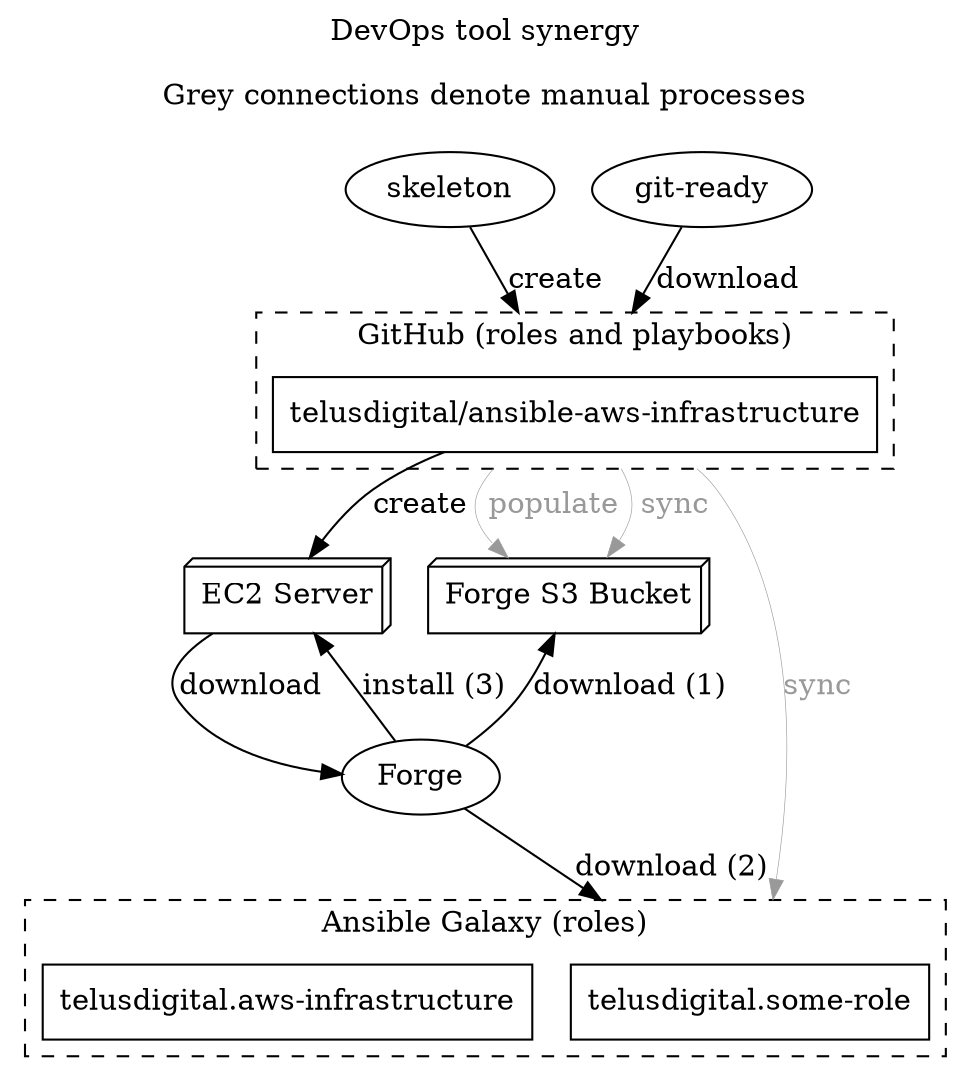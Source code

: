 digraph architecture {
  label="DevOps tool synergy\n\nGrey connections denote manual processes\n "
  labelloc="top"
  compound="true"

  skeleton [label="skeleton"]
  git [label="git-ready"]
  ec2 [label="EC2 Server",shape="box3d"]
  s3 [label="Forge S3 Bucket",shape="box3d"]
  forge [label="Forge"]

  subgraph cluster_github {
    label="GitHub (roles and playbooks)"
    style="dashed"
    infrastructure [label="telusdigital/ansible-aws-infrastructure",shape="box"]
  }

  subgraph cluster_galaxy {
    label="Ansible Galaxy (roles)"
    style="dashed"
    roles [label="telusdigital.some-role",shape="box"]
    galaxy_infrastructure [label="telusdigital.aws-infrastructure",shape="box"]
  }

  skeleton->infrastructure [label="create",lhead="cluster_github"]
  git->infrastructure [label="download",lhead="cluster_github"]
  infrastructure->ec2 [label="create"]
  ec2->forge [label="download"]
  forge->s3 [label="download (1)"]
  forge->roles [label="download (2)",lhead="cluster_galaxy"]
  forge->ec2 [label="install (3)"]

  infrastructure->s3 [label=" populate ",ltail="cluster_github",penwidth=0.3,color="#999999",fontcolor="#999999"]
  infrastructure->roles [label="sync",ltail="cluster_github",lhead="cluster_galaxy",penwidth=0.3,color="#999999",fontcolor="#999999"]
  infrastructure->s3 [label=" sync",ltail="cluster_github",penwidth=0.3,color="#999999",fontcolor="#999999"]

  { rank=same; ec2 s3 }
}
